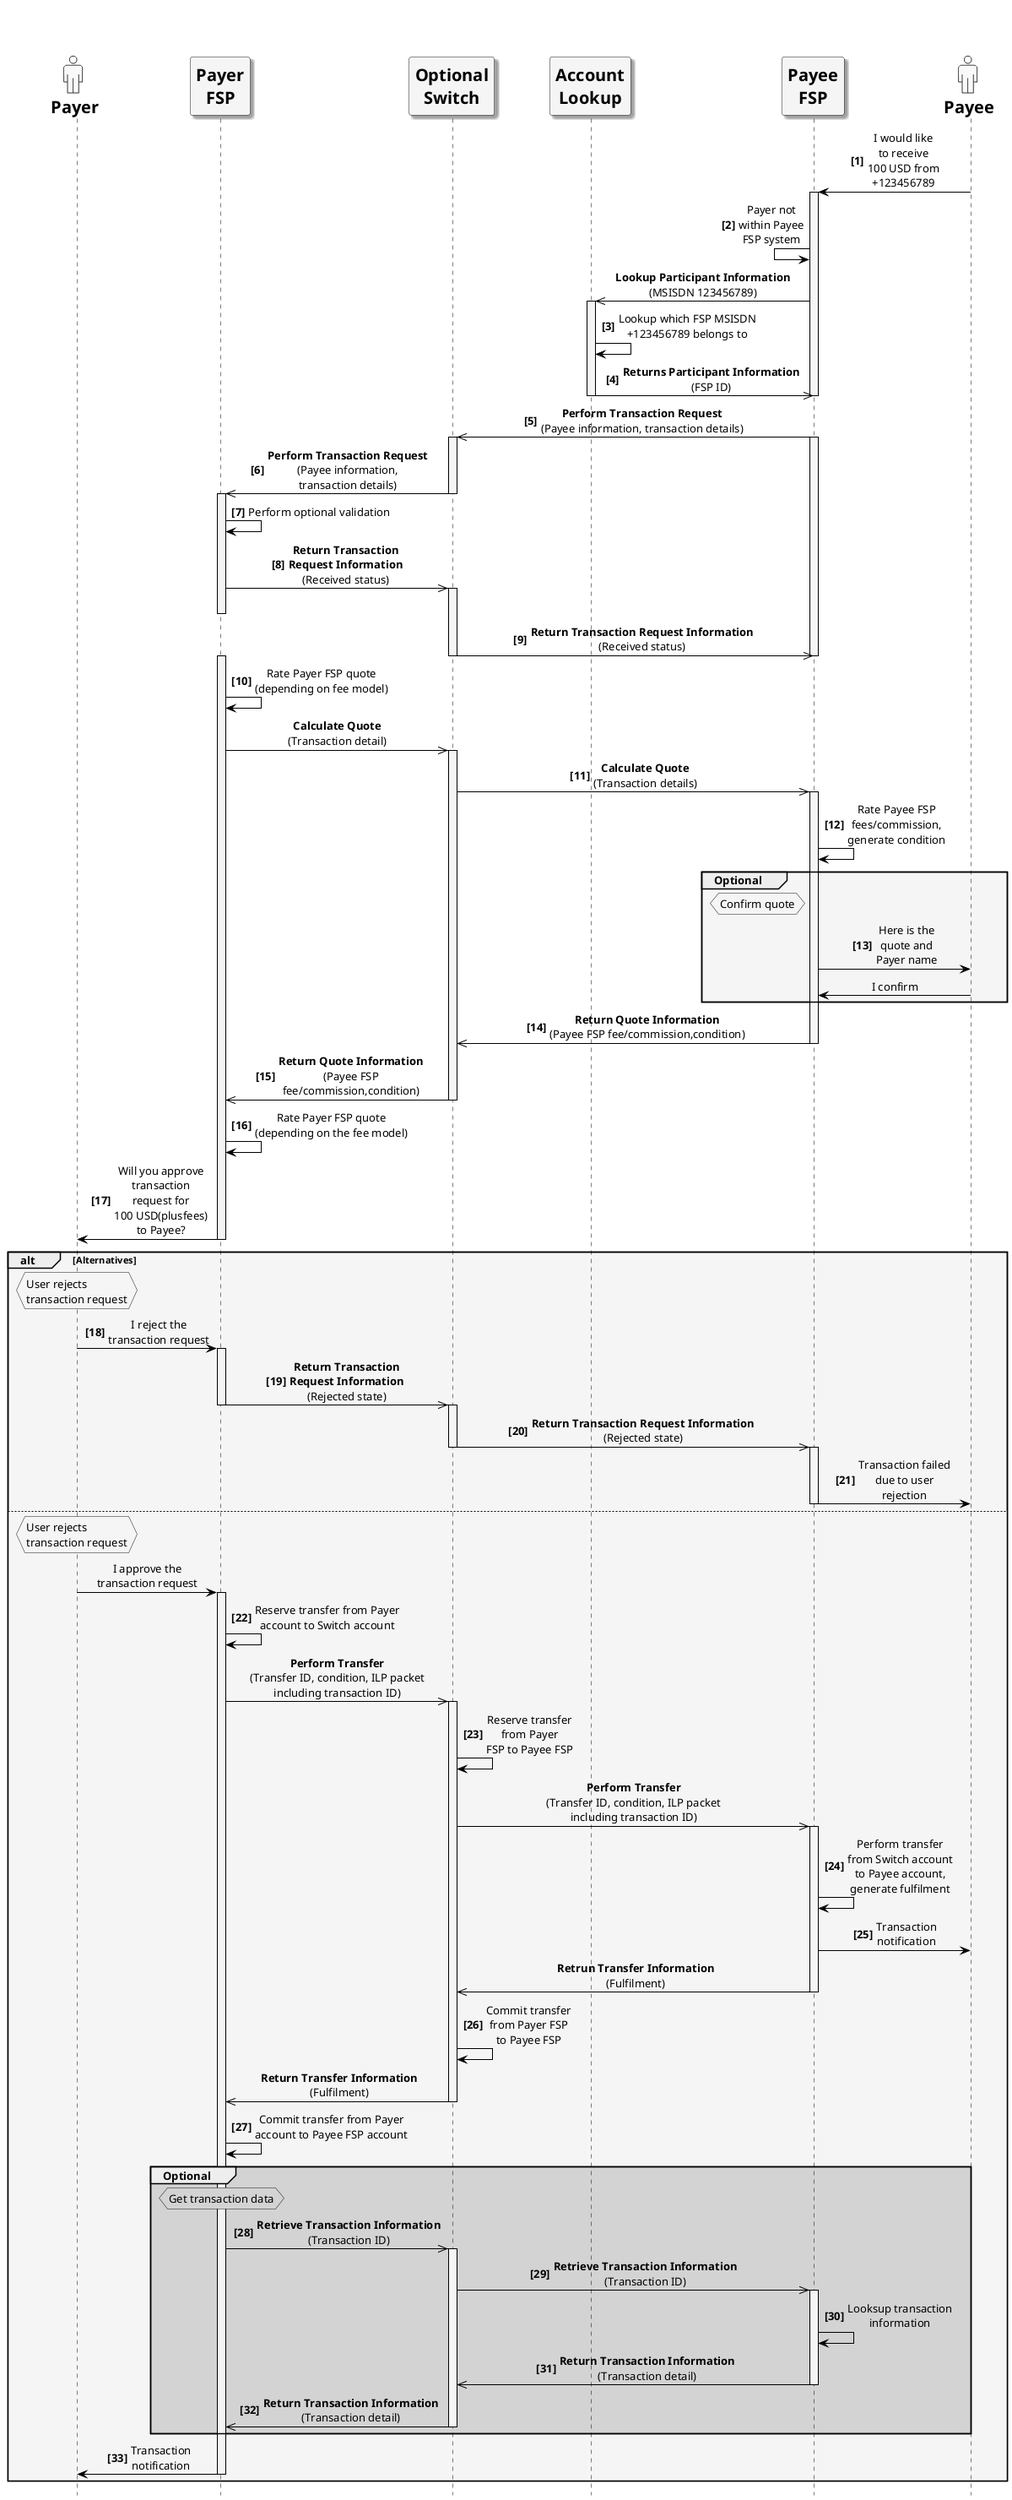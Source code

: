 /'*****
License
--------------
Copyright © 2017 Bill & Melinda Gates Foundation
The Mojaloop files are made available by the Bill & Melinda Gates Foundation under the Apache License, Version 2.0 (the "License") and you may not use these files except in compliance with the License. You may obtain a copy of the License at
http://www.apache.org/licenses/LICENSE-2.0
Unless required by applicable law or agreed to in writing, the Mojaloop files are distributed on an "AS IS" BASIS, WITHOUT WARRANTIES OR CONDITIONS OF ANY KIND, either express or implied. See the License for the specific language governing permissions and limitations under the License.
Contributors
--------------
This is the official list of the Mojaloop project contributors for this file.
Names of the original copyright holders (individuals or organizations)
should be listed with a '*' in the first column. People who have
contributed from an organization can be listed under the organization
that actually holds the copyright for their contributions (see the
Gates Foundation organization for an example). Those individuals should have
their names indented and be marked with a '-'. Email address can be added
optionally within square brackets <email>.
* Gates Foundation
- Name Surname <name.surname@gatesfoundation.com>

* Henk Kodde <henk.kodde@modusbox.com>
--------------
******'/

@startuml

' define actor image
sprite $actor [25x48/16] {
  0000000000010000000000000
  0000000006CAC910000000000
  0000000095101292000000000
  0000000651000119000000000
  0000000B10000018400000000
  0000001A10000016600000000
  0000000B10000017510000000
  000000083100001A210000000
  0000000191000176110000000
  000000003A866A61100000000
  0000000000466211100000000
  0003333333334443333310000
  0088888888888888888892000
  0821111111111111111118200
  8311111111111111111111A00
  A111111111111111111111A20
  A111111111111111111111A20
  A111111111111111111111A20
  A111111111111111111111A20
  A111111111111111111111A20
  A111111111111111111111A20
  A111111111111111111111A20
  A111111111111111111111A20
  A111551111111111138111A20
  A111661111111111139111A20
  A211661111111111139111A20
  A211661111111111139111A20
  A211661111161111139111A20
  A2116611111A2111139111A20
  A2116611111A2111139111A20
  A2116611111A2111139111A20
  A7669611111A211113A666B20
  36669611111A211113A666610
  00016611111A2111139111110
  00006611111A2111139100000
  00006611111A2111139100000
  00006611111A2111139100000
  00006611111A2111139100000
  00006611111A2111139100000
  00006611111A2111139100000
  00006611111A2111139100000
  00006611111A2111139100000
  00006611111A2111139100000
  00006611111A2111139100000
  00006966666B7666679100000
  0000266666666666664100000
  0000000111111111111100000
  0000000000000000000000000
}

' declaring skinparam
skinparam sequenceMessageAlign center
skinparam shadowing false
skinparam defaultFontName Verdana
skinparam monochrome true
skinparam SequenceLifeLineBackgroundColor WhiteSmoke
skinparam SequenceLifeLineBorderColor Black
skinparam ActorFontStyle Bold
skinparam ActorFontSize 20
skinparam ParticipantFontStyle Bold
skinparam ParticipantFontSize 20
skinparam ParticipantBackgroundColor WhiteSmoke
skinparam ArrowColor Black

skinparam actor {
  Bordercolor none
  Backgroundcolor none
  shadowing false
}

skinparam participant {
  shadowing true
}

hide footbox

' declare title
' title Payee Initiated Transaction

' Actor Keys:
' participant - FSP(Payer/Payee), Switch and Account Lookup
' actor - Payer/Payee(s)

' declare actors
actor "<$actor>\nPayer" as Payer
participant "Payer\nFSP" as PayerFSP
participant "Optional\nSwitch" as Switch
participant "Account\nLookup" as ALS
participant "Payee\nFSP" as PayeeFSP
actor "<$actor>\nPayee" as Payee

' start flow
autonumber 1 1 "<b>[0]"
PayeeFSP <- Payee: I would like\nto receive\n100 USD from\n+123456789
activate PayeeFSP
PayeeFSP <- PayeeFSP: Payer not\nwithin Payee\nFSP system
autonumber stop
ALS <<- PayeeFSP: **Lookup Participant Information**\n(MSISDN 123456789)
activate ALS
autonumber resume
ALS -> ALS: Lookup which FSP MSISDN\n+123456789 belongs to
ALS ->> PayeeFSP: **Returns Participant Information**\n(FSP ID)
deactivate ALS
deactivate PayeeFSP
Switch <<- PayeeFSP: **Perform Transaction Request**\n(Payee information, transaction details)
activate PayeeFSP
activate Switch
PayerFSP <<- Switch: **Perform Transaction Request**\n(Payee information,\ntransaction details)
deactivate Switch
activate PayerFSP
PayerFSP -> PayerFSP: Perform optional validation
PayerFSP ->> Switch: **Return Transaction**\n**Request Information**\n(Received status)
activate Switch
deactivate PayerFSP
Switch ->> PayeeFSP: **Return Transaction Request Information**\n(Received status)
deactivate PayeeFSP
deactivate Switch
activate PayerFSP
PayerFSP -> PayerFSP: Rate Payer FSP quote\n(depending on fee model)
autonumber stop
PayerFSP ->> Switch: **Calculate Quote**\n(Transaction detail)
activate Switch
autonumber resume
Switch ->> PayeeFSP: **Calculate Quote**\n(Transaction details)
activate PayeeFSP
PayeeFSP -> PayeeFSP: Rate Payee FSP\nfees/commission,\ngenerate condition
group #OldLace Optional
  hnote left of PayeeFSP #OldLace
  Confirm quote
  end hnote
  PayeeFSP -> Payee: Here is the\nquote and\nPayer name
  autonumber stop
  PayeeFSP <- Payee: I confirm
end
autonumber resume
Switch <<- PayeeFSP: **Return Quote Information**\n(Payee FSP fee/commission,condition)
deactivate PayeeFSP
PayerFSP <<- Switch: **Return Quote Information**\n(Payee FSP\nfee/commission,condition)
deactivate Switch
PayerFSP -> PayerFSP: Rate Payer FSP quote\n(depending on the fee model)
Payer <- PayerFSP: Will you approve\ntransaction\nrequest for\n100 USD(plusfees)\nto Payee?
deactivate PayerFSP
Alt #OldLace Alternatives
  hnote over of Payer #OldLace
    User rejects 
    transaction request
  end hnote
  Payer -> PayerFSP: I reject the\ntransaction request
  activate PayerFSP
  PayerFSP ->> Switch: **Return Transaction**\n**Request Information**\n(Rejected state)
  deactivate PayerFSP
  activate Switch
  Switch ->> PayeeFSP: **Return Transaction Request Information**\n(Rejected state)
  deactivate Switch
  activate PayeeFSP
  PayeeFSP -> Payee: Transaction failed\ndue to user\nrejection
  deactivate PayeeFSP
  autonumber stop
else
  hnote over of Payer #OldLace
    User rejects 
    transaction request
  end hnote
  Payer -> PayerFSP: I approve the\ntransaction request
  activate PayerFSP
  autonumber resume
  PayerFSP -> PayerFSP: Reserve transfer from Payer\naccount to Switch account
  autonumber stop
  PayerFSP ->> Switch: **Perform Transfer**\n(Transfer ID, condition, ILP packet\nincluding transaction ID)
  activate Switch
  autonumber resume
  Switch -> Switch: Reserve transfer\nfrom Payer\nFSP to Payee FSP
  autonumber stop
  Switch ->> PayeeFSP: **Perform Transfer**\n(Transfer ID, condition, ILP packet\nincluding transaction ID)
  activate PayeeFSP
  autonumber resume
  PayeeFSP -> PayeeFSP: Perform transfer\nfrom Switch account\nto Payee account,\ngenerate fulfilment
  PayeeFSP -> Payee: Transaction\nnotification
  autonumber stop
  Switch <<- PayeeFSP: **Retrun Transfer Information**\n(Fulfilment)
  deactivate PayeeFSP
  autonumber resume
  Switch -> Switch: Commit transfer\nfrom Payer FSP\nto Payee FSP
  autonumber stop
  PayerFSP <<- Switch: **Return Transfer Information**\n(Fulfilment)
  deactivate Switch
  autonumber resume
  PayerFSP -> PayerFSP: Commit transfer from Payer\naccount to Payee FSP account
  group #LightGrey Optional
    hnote over PayerFSP #LightGrey
      Get transaction data
    end hnote
    PayerFSP ->> Switch: **Retrieve Transaction Information**\n(Transaction ID)
    activate Switch
    Switch ->> PayeeFSP: **Retrieve Transaction Information**\n(Transaction ID)
    activate PayeeFSP
    PayeeFSP -> PayeeFSP: Looksup transaction\ninformation
    Switch <<- PayeeFSP: **Return Transaction Information**\n(Transaction detail)
    deactivate PayeeFSP
    PayerFSP <<- Switch: **Return Transaction Information**\n(Transaction detail)
    deactivate Switch
  end
  Payer <- PayerFSP: Transaction\nnotification
  deactivate PayerFSP
end
autonumber stop
@enduml
